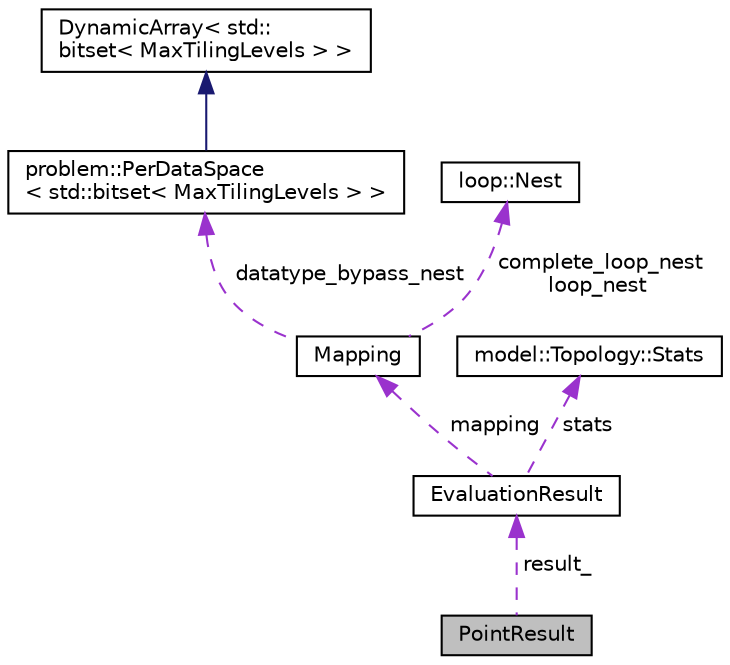 digraph "PointResult"
{
 // LATEX_PDF_SIZE
  edge [fontname="Helvetica",fontsize="10",labelfontname="Helvetica",labelfontsize="10"];
  node [fontname="Helvetica",fontsize="10",shape=record];
  Node1 [label="PointResult",height=0.2,width=0.4,color="black", fillcolor="grey75", style="filled", fontcolor="black",tooltip=" "];
  Node2 -> Node1 [dir="back",color="darkorchid3",fontsize="10",style="dashed",label=" result_" ];
  Node2 [label="EvaluationResult",height=0.2,width=0.4,color="black", fillcolor="white", style="filled",URL="$structEvaluationResult.html",tooltip=" "];
  Node3 -> Node2 [dir="back",color="darkorchid3",fontsize="10",style="dashed",label=" mapping" ];
  Node3 [label="Mapping",height=0.2,width=0.4,color="black", fillcolor="white", style="filled",URL="$structMapping.html",tooltip=" "];
  Node4 -> Node3 [dir="back",color="darkorchid3",fontsize="10",style="dashed",label=" datatype_bypass_nest" ];
  Node4 [label="problem::PerDataSpace\l\< std::bitset\< MaxTilingLevels \> \>",height=0.2,width=0.4,color="black", fillcolor="white", style="filled",URL="$classproblem_1_1PerDataSpace.html",tooltip=" "];
  Node5 -> Node4 [dir="back",color="midnightblue",fontsize="10",style="solid"];
  Node5 [label="DynamicArray\< std::\lbitset\< MaxTilingLevels \> \>",height=0.2,width=0.4,color="black", fillcolor="white", style="filled",URL="$classDynamicArray.html",tooltip=" "];
  Node6 -> Node3 [dir="back",color="darkorchid3",fontsize="10",style="dashed",label=" complete_loop_nest\nloop_nest" ];
  Node6 [label="loop::Nest",height=0.2,width=0.4,color="black", fillcolor="white", style="filled",URL="$classloop_1_1Nest.html",tooltip="A nest of loops."];
  Node7 -> Node2 [dir="back",color="darkorchid3",fontsize="10",style="dashed",label=" stats" ];
  Node7 [label="model::Topology::Stats",height=0.2,width=0.4,color="black", fillcolor="white", style="filled",URL="$structmodel_1_1Topology_1_1Stats.html",tooltip=" "];
}
